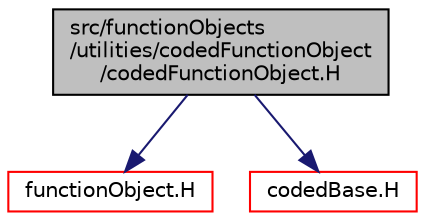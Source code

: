 digraph "src/functionObjects/utilities/codedFunctionObject/codedFunctionObject.H"
{
  bgcolor="transparent";
  edge [fontname="Helvetica",fontsize="10",labelfontname="Helvetica",labelfontsize="10"];
  node [fontname="Helvetica",fontsize="10",shape=record];
  Node0 [label="src/functionObjects\l/utilities/codedFunctionObject\l/codedFunctionObject.H",height=0.2,width=0.4,color="black", fillcolor="grey75", style="filled", fontcolor="black"];
  Node0 -> Node1 [color="midnightblue",fontsize="10",style="solid",fontname="Helvetica"];
  Node1 [label="functionObject.H",height=0.2,width=0.4,color="red",URL="$a09647.html"];
  Node0 -> Node68 [color="midnightblue",fontsize="10",style="solid",fontname="Helvetica"];
  Node68 [label="codedBase.H",height=0.2,width=0.4,color="red",URL="$a09602.html"];
}
